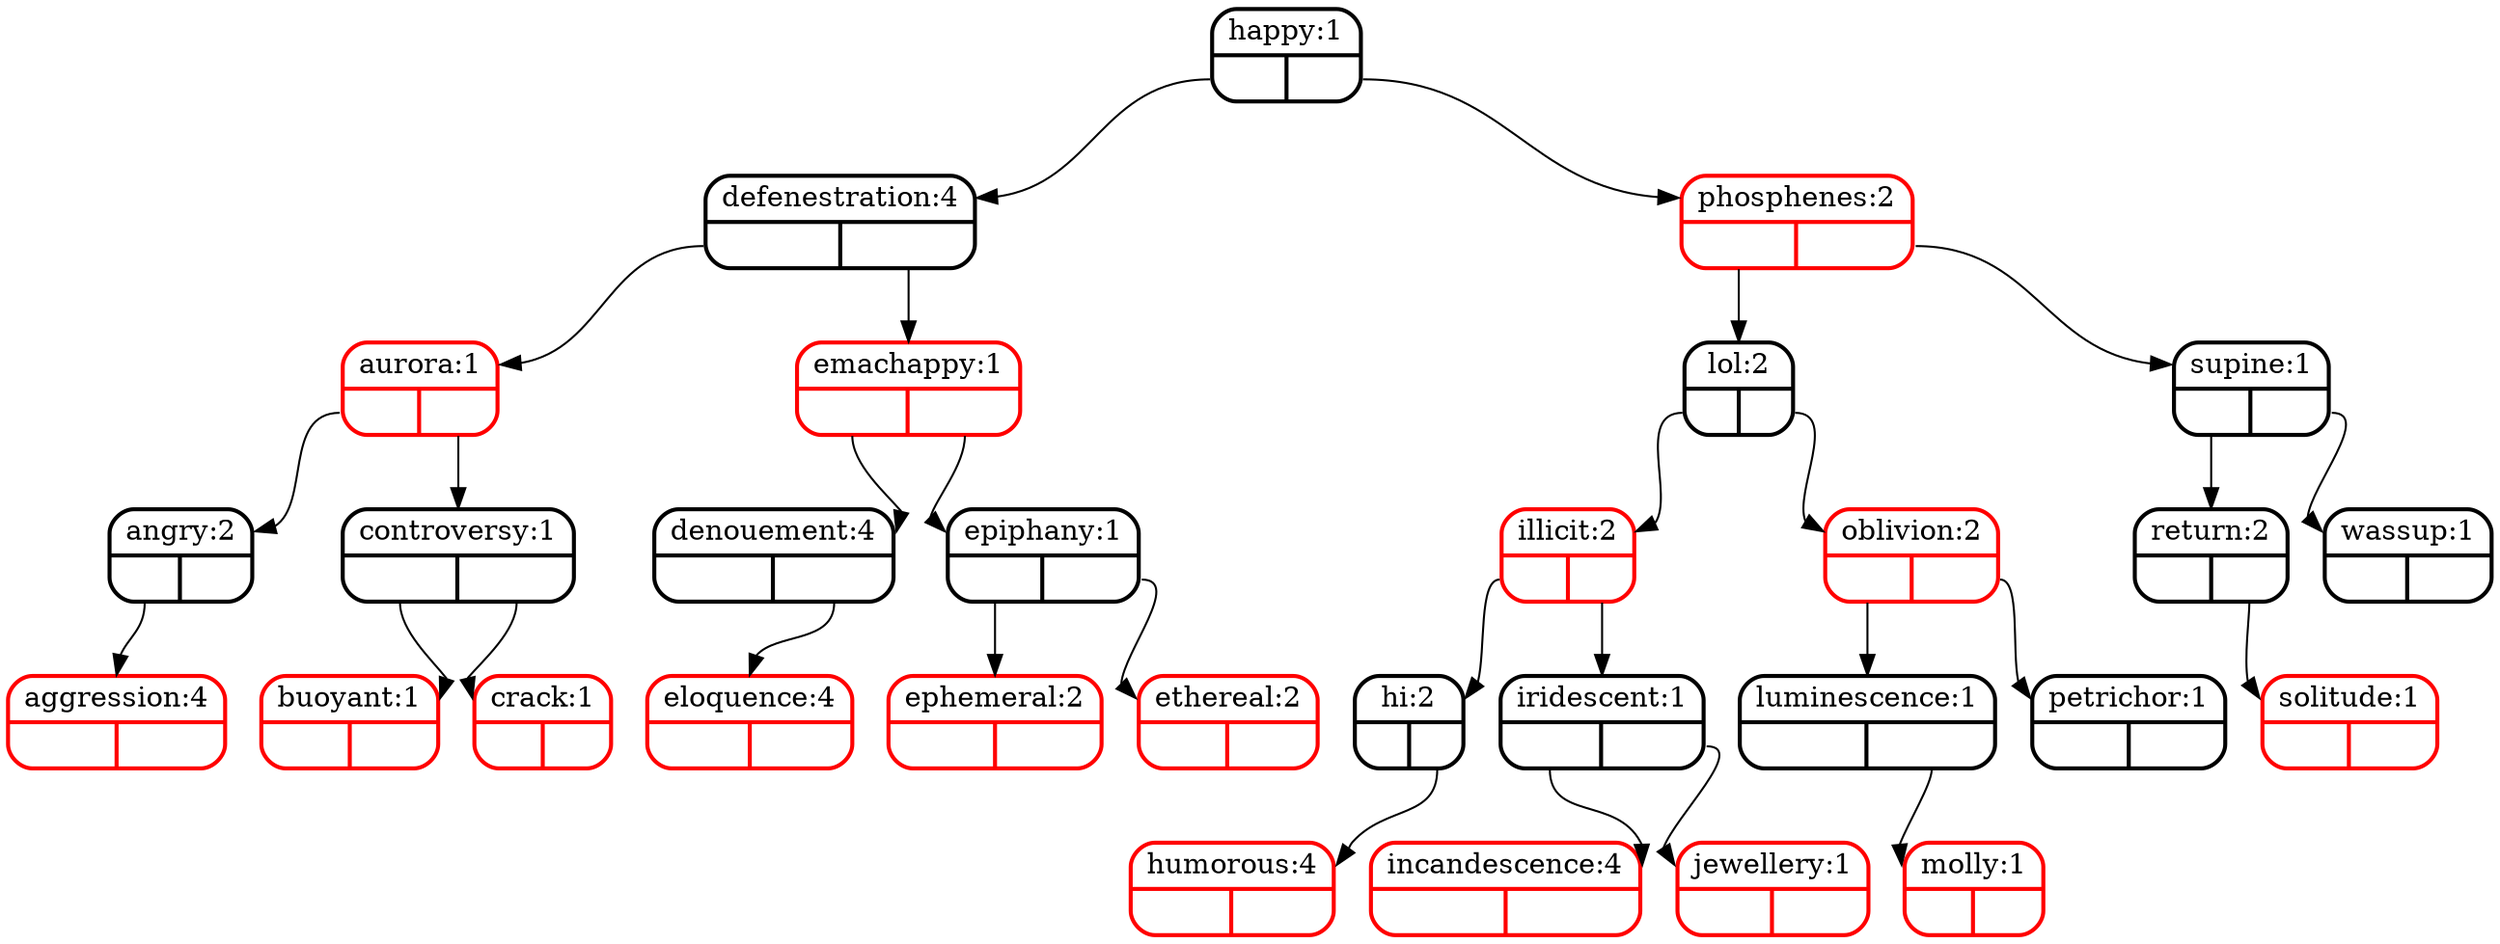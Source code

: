 digraph tree {
node [shape = Mrecord, penwidth = 2];
"happy"[label="{<f0>happy:1|{<f1>|<f2>}}"color=black];
"defenestration"[label="{<f0>defenestration:4|{<f1>|<f2>}}"color=black];
"aurora"[label="{<f0>aurora:1|{<f1>|<f2>}}"color=red];
"angry"[label="{<f0>angry:2|{<f1>|<f2>}}"color=black];
"aggression"[label="{<f0>aggression:4|{<f1>|<f2>}}"color=red];
"angry":f1 -> "aggression":f0;
"aurora":f1 -> "angry":f0;
"controversy"[label="{<f0>controversy:1|{<f1>|<f2>}}"color=black];
"buoyant"[label="{<f0>buoyant:1|{<f1>|<f2>}}"color=red];
"controversy":f1 -> "buoyant":f0;
"crack"[label="{<f0>crack:1|{<f1>|<f2>}}"color=red];
"controversy":f2 -> "crack":f0;
"aurora":f2 -> "controversy":f0;
"defenestration":f1 -> "aurora":f0;
"emachappy"[label="{<f0>emachappy:1|{<f1>|<f2>}}"color=red];
"denouement"[label="{<f0>denouement:4|{<f1>|<f2>}}"color=black];
"eloquence"[label="{<f0>eloquence:4|{<f1>|<f2>}}"color=red];
"denouement":f2 -> "eloquence":f0;
"emachappy":f1 -> "denouement":f0;
"epiphany"[label="{<f0>epiphany:1|{<f1>|<f2>}}"color=black];
"ephemeral"[label="{<f0>ephemeral:2|{<f1>|<f2>}}"color=red];
"epiphany":f1 -> "ephemeral":f0;
"ethereal"[label="{<f0>ethereal:2|{<f1>|<f2>}}"color=red];
"epiphany":f2 -> "ethereal":f0;
"emachappy":f2 -> "epiphany":f0;
"defenestration":f2 -> "emachappy":f0;
"happy":f1 -> "defenestration":f0;
"phosphenes"[label="{<f0>phosphenes:2|{<f1>|<f2>}}"color=red];
"lol"[label="{<f0>lol:2|{<f1>|<f2>}}"color=black];
"illicit"[label="{<f0>illicit:2|{<f1>|<f2>}}"color=red];
"hi"[label="{<f0>hi:2|{<f1>|<f2>}}"color=black];
"humorous"[label="{<f0>humorous:4|{<f1>|<f2>}}"color=red];
"hi":f2 -> "humorous":f0;
"illicit":f1 -> "hi":f0;
"iridescent"[label="{<f0>iridescent:1|{<f1>|<f2>}}"color=black];
"incandescence"[label="{<f0>incandescence:4|{<f1>|<f2>}}"color=red];
"iridescent":f1 -> "incandescence":f0;
"jewellery"[label="{<f0>jewellery:1|{<f1>|<f2>}}"color=red];
"iridescent":f2 -> "jewellery":f0;
"illicit":f2 -> "iridescent":f0;
"lol":f1 -> "illicit":f0;
"oblivion"[label="{<f0>oblivion:2|{<f1>|<f2>}}"color=red];
"luminescence"[label="{<f0>luminescence:1|{<f1>|<f2>}}"color=black];
"molly"[label="{<f0>molly:1|{<f1>|<f2>}}"color=red];
"luminescence":f2 -> "molly":f0;
"oblivion":f1 -> "luminescence":f0;
"petrichor"[label="{<f0>petrichor:1|{<f1>|<f2>}}"color=black];
"oblivion":f2 -> "petrichor":f0;
"lol":f2 -> "oblivion":f0;
"phosphenes":f1 -> "lol":f0;
"supine"[label="{<f0>supine:1|{<f1>|<f2>}}"color=black];
"return"[label="{<f0>return:2|{<f1>|<f2>}}"color=black];
"solitude"[label="{<f0>solitude:1|{<f1>|<f2>}}"color=red];
"return":f2 -> "solitude":f0;
"supine":f1 -> "return":f0;
"wassup"[label="{<f0>wassup:1|{<f1>|<f2>}}"color=black];
"supine":f2 -> "wassup":f0;
"phosphenes":f2 -> "supine":f0;
"happy":f2 -> "phosphenes":f0;
}
